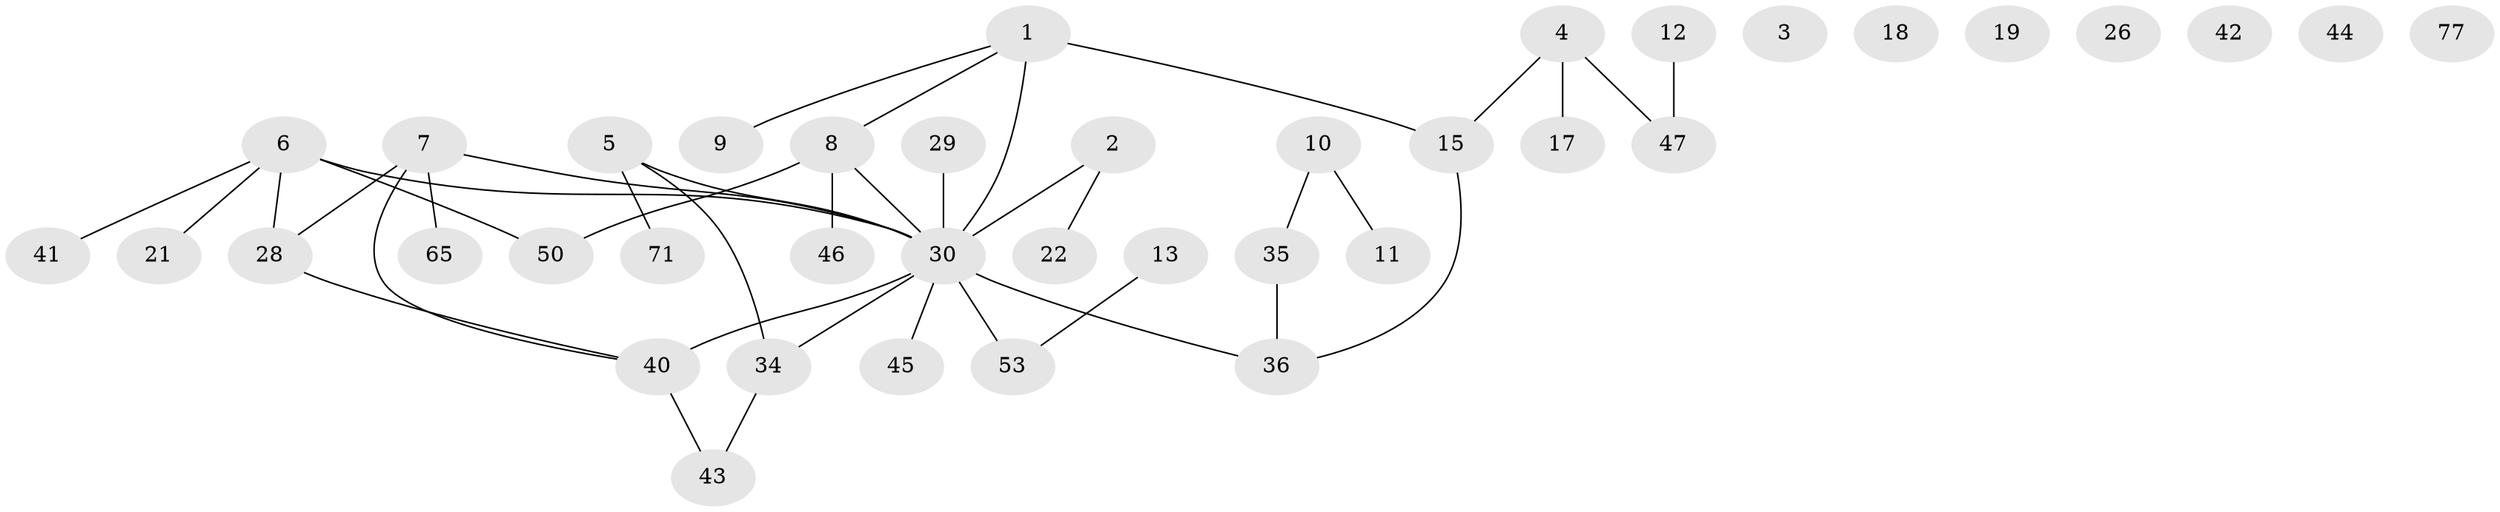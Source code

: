 // original degree distribution, {3: 0.24358974358974358, 4: 0.11538461538461539, 0: 0.07692307692307693, 2: 0.21794871794871795, 1: 0.3076923076923077, 5: 0.038461538461538464}
// Generated by graph-tools (version 1.1) at 2025/13/03/09/25 04:13:10]
// undirected, 39 vertices, 39 edges
graph export_dot {
graph [start="1"]
  node [color=gray90,style=filled];
  1 [super="+60"];
  2 [super="+48"];
  3;
  4 [super="+14"];
  5;
  6 [super="+68+24+32"];
  7 [super="+20+27"];
  8;
  9 [super="+64+66"];
  10 [super="+59"];
  11 [super="+61+55+25+23"];
  12;
  13;
  15 [super="+31+16"];
  17 [super="+75+62"];
  18 [super="+39"];
  19;
  21;
  22;
  26;
  28;
  29;
  30 [super="+33+37+49"];
  34;
  35 [super="+54"];
  36 [super="+58"];
  40 [super="+67+57"];
  41;
  42;
  43;
  44;
  45;
  46;
  47 [super="+56"];
  50 [super="+51"];
  53;
  65;
  71;
  77;
  1 -- 8;
  1 -- 15;
  1 -- 9;
  1 -- 30 [weight=2];
  2 -- 22;
  2 -- 30 [weight=2];
  4 -- 17;
  4 -- 47;
  4 -- 15;
  5 -- 34;
  5 -- 71;
  5 -- 30;
  6 -- 28;
  6 -- 21;
  6 -- 41;
  6 -- 50;
  6 -- 30 [weight=2];
  7 -- 65;
  7 -- 40;
  7 -- 28;
  7 -- 30;
  8 -- 46;
  8 -- 30;
  8 -- 50;
  10 -- 11;
  10 -- 35;
  12 -- 47;
  13 -- 53;
  15 -- 36;
  28 -- 40;
  29 -- 30;
  30 -- 34;
  30 -- 53 [weight=2];
  30 -- 40 [weight=2];
  30 -- 45;
  30 -- 36;
  34 -- 43;
  35 -- 36;
  40 -- 43;
}
